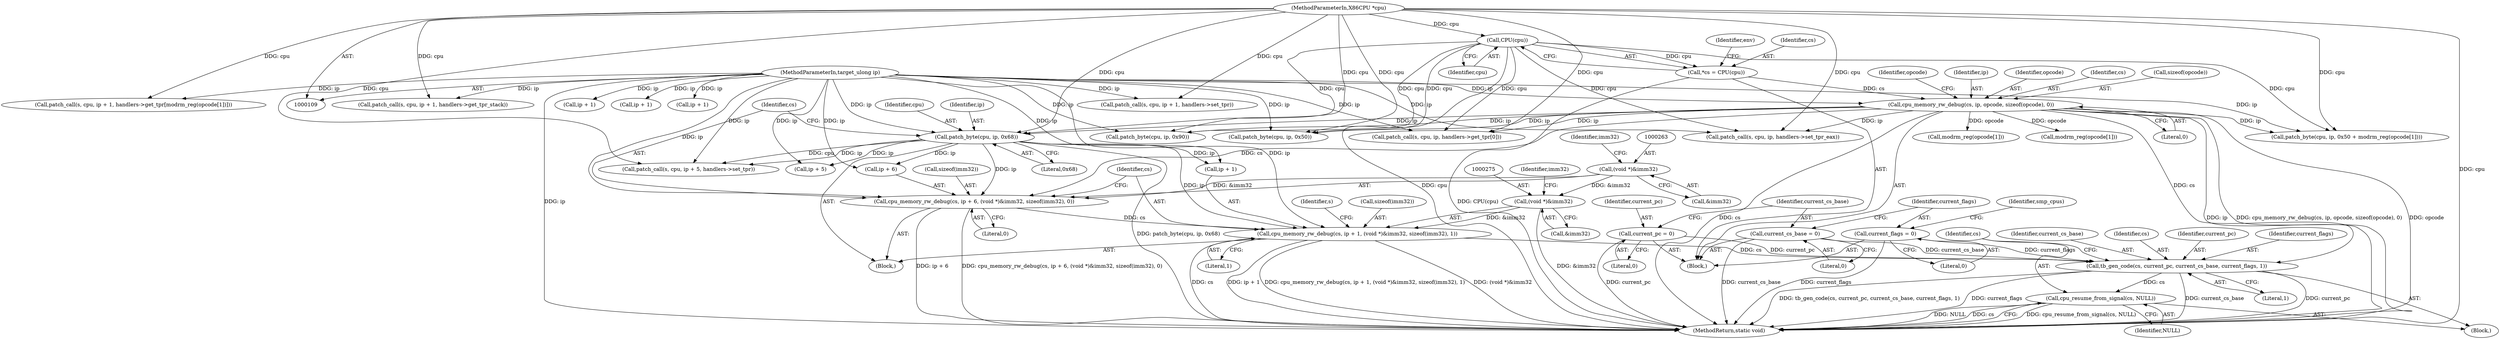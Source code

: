 digraph "0_qemu_691a02e2ce0c413236a78dee6f2651c937b09fb0@API" {
"1000319" [label="(Call,cpu_resume_from_signal(cs, NULL))"];
"1000313" [label="(Call,tb_gen_code(cs, current_pc, current_cs_base, current_flags, 1))"];
"1000180" [label="(Call,cpu_memory_rw_debug(cs, ip, opcode, sizeof(opcode), 0))"];
"1000115" [label="(Call,*cs = CPU(cpu))"];
"1000117" [label="(Call,CPU(cpu))"];
"1000111" [label="(MethodParameterIn,X86CPU *cpu)"];
"1000112" [label="(MethodParameterIn,target_ulong ip)"];
"1000269" [label="(Call,cpu_memory_rw_debug(cs, ip + 1, (void *)&imm32, sizeof(imm32), 1))"];
"1000257" [label="(Call,cpu_memory_rw_debug(cs, ip + 6, (void *)&imm32, sizeof(imm32), 0))"];
"1000253" [label="(Call,patch_byte(cpu, ip, 0x68))"];
"1000262" [label="(Call,(void *)&imm32)"];
"1000274" [label="(Call,(void *)&imm32)"];
"1000133" [label="(Call,current_pc = 0)"];
"1000137" [label="(Call,current_cs_base = 0)"];
"1000141" [label="(Call,current_flags = 0)"];
"1000271" [label="(Call,ip + 1)"];
"1000191" [label="(Block,)"];
"1000316" [label="(Identifier,current_cs_base)"];
"1000281" [label="(Call,patch_call(s, cpu, ip + 5, handlers->set_tpr))"];
"1000146" [label="(Identifier,smp_cpus)"];
"1000292" [label="(Call,patch_byte(cpu, ip, 0x50))"];
"1000112" [label="(MethodParameterIn,target_ulong ip)"];
"1000254" [label="(Identifier,cpu)"];
"1000276" [label="(Call,&imm32)"];
"1000139" [label="(Literal,0)"];
"1000269" [label="(Call,cpu_memory_rw_debug(cs, ip + 1, (void *)&imm32, sizeof(imm32), 1))"];
"1000299" [label="(Call,ip + 1)"];
"1000183" [label="(Identifier,opcode)"];
"1000280" [label="(Literal,1)"];
"1000113" [label="(Block,)"];
"1000116" [label="(Identifier,cs)"];
"1000296" [label="(Call,patch_call(s, cpu, ip + 1, handlers->get_tpr_stack))"];
"1000321" [label="(Identifier,NULL)"];
"1000227" [label="(Call,modrm_reg(opcode[1]))"];
"1000180" [label="(Call,cpu_memory_rw_debug(cs, ip, opcode, sizeof(opcode), 0))"];
"1000318" [label="(Literal,1)"];
"1000284" [label="(Call,ip + 5)"];
"1000322" [label="(MethodReturn,static void)"];
"1000314" [label="(Identifier,cs)"];
"1000111" [label="(MethodParameterIn,X86CPU *cpu)"];
"1000118" [label="(Identifier,cpu)"];
"1000233" [label="(Call,patch_call(s, cpu, ip, handlers->get_tpr[0]))"];
"1000270" [label="(Identifier,cs)"];
"1000274" [label="(Call,(void *)&imm32)"];
"1000266" [label="(Call,sizeof(imm32))"];
"1000256" [label="(Literal,0x68)"];
"1000213" [label="(Call,patch_byte(cpu, ip, 0x90))"];
"1000205" [label="(Call,ip + 1)"];
"1000262" [label="(Call,(void *)&imm32)"];
"1000313" [label="(Call,tb_gen_code(cs, current_pc, current_cs_base, current_flags, 1))"];
"1000198" [label="(Call,modrm_reg(opcode[1]))"];
"1000133" [label="(Call,current_pc = 0)"];
"1000279" [label="(Identifier,imm32)"];
"1000186" [label="(Literal,0)"];
"1000315" [label="(Identifier,current_pc)"];
"1000181" [label="(Identifier,cs)"];
"1000193" [label="(Call,patch_byte(cpu, ip, 0x50 + modrm_reg(opcode[1])))"];
"1000244" [label="(Call,patch_call(s, cpu, ip, handlers->set_tpr_eax))"];
"1000253" [label="(Call,patch_byte(cpu, ip, 0x68))"];
"1000278" [label="(Call,sizeof(imm32))"];
"1000264" [label="(Call,&imm32)"];
"1000267" [label="(Identifier,imm32)"];
"1000115" [label="(Call,*cs = CPU(cpu))"];
"1000138" [label="(Identifier,current_cs_base)"];
"1000137" [label="(Call,current_cs_base = 0)"];
"1000312" [label="(Block,)"];
"1000121" [label="(Identifier,env)"];
"1000202" [label="(Call,patch_call(s, cpu, ip + 1, handlers->set_tpr))"];
"1000217" [label="(Call,patch_call(s, cpu, ip + 1, handlers->get_tpr[modrm_reg(opcode[1])]))"];
"1000143" [label="(Literal,0)"];
"1000142" [label="(Identifier,current_flags)"];
"1000282" [label="(Identifier,s)"];
"1000220" [label="(Call,ip + 1)"];
"1000135" [label="(Literal,0)"];
"1000134" [label="(Identifier,current_pc)"];
"1000259" [label="(Call,ip + 6)"];
"1000184" [label="(Call,sizeof(opcode))"];
"1000189" [label="(Identifier,opcode)"];
"1000317" [label="(Identifier,current_flags)"];
"1000320" [label="(Identifier,cs)"];
"1000141" [label="(Call,current_flags = 0)"];
"1000117" [label="(Call,CPU(cpu))"];
"1000255" [label="(Identifier,ip)"];
"1000182" [label="(Identifier,ip)"];
"1000319" [label="(Call,cpu_resume_from_signal(cs, NULL))"];
"1000257" [label="(Call,cpu_memory_rw_debug(cs, ip + 6, (void *)&imm32, sizeof(imm32), 0))"];
"1000258" [label="(Identifier,cs)"];
"1000268" [label="(Literal,0)"];
"1000319" -> "1000312"  [label="AST: "];
"1000319" -> "1000321"  [label="CFG: "];
"1000320" -> "1000319"  [label="AST: "];
"1000321" -> "1000319"  [label="AST: "];
"1000322" -> "1000319"  [label="CFG: "];
"1000319" -> "1000322"  [label="DDG: cpu_resume_from_signal(cs, NULL)"];
"1000319" -> "1000322"  [label="DDG: NULL"];
"1000319" -> "1000322"  [label="DDG: cs"];
"1000313" -> "1000319"  [label="DDG: cs"];
"1000313" -> "1000312"  [label="AST: "];
"1000313" -> "1000318"  [label="CFG: "];
"1000314" -> "1000313"  [label="AST: "];
"1000315" -> "1000313"  [label="AST: "];
"1000316" -> "1000313"  [label="AST: "];
"1000317" -> "1000313"  [label="AST: "];
"1000318" -> "1000313"  [label="AST: "];
"1000320" -> "1000313"  [label="CFG: "];
"1000313" -> "1000322"  [label="DDG: current_pc"];
"1000313" -> "1000322"  [label="DDG: current_cs_base"];
"1000313" -> "1000322"  [label="DDG: tb_gen_code(cs, current_pc, current_cs_base, current_flags, 1)"];
"1000313" -> "1000322"  [label="DDG: current_flags"];
"1000180" -> "1000313"  [label="DDG: cs"];
"1000269" -> "1000313"  [label="DDG: cs"];
"1000133" -> "1000313"  [label="DDG: current_pc"];
"1000137" -> "1000313"  [label="DDG: current_cs_base"];
"1000141" -> "1000313"  [label="DDG: current_flags"];
"1000180" -> "1000113"  [label="AST: "];
"1000180" -> "1000186"  [label="CFG: "];
"1000181" -> "1000180"  [label="AST: "];
"1000182" -> "1000180"  [label="AST: "];
"1000183" -> "1000180"  [label="AST: "];
"1000184" -> "1000180"  [label="AST: "];
"1000186" -> "1000180"  [label="AST: "];
"1000189" -> "1000180"  [label="CFG: "];
"1000180" -> "1000322"  [label="DDG: cs"];
"1000180" -> "1000322"  [label="DDG: ip"];
"1000180" -> "1000322"  [label="DDG: cpu_memory_rw_debug(cs, ip, opcode, sizeof(opcode), 0)"];
"1000180" -> "1000322"  [label="DDG: opcode"];
"1000115" -> "1000180"  [label="DDG: cs"];
"1000112" -> "1000180"  [label="DDG: ip"];
"1000180" -> "1000193"  [label="DDG: ip"];
"1000180" -> "1000198"  [label="DDG: opcode"];
"1000180" -> "1000213"  [label="DDG: ip"];
"1000180" -> "1000227"  [label="DDG: opcode"];
"1000180" -> "1000233"  [label="DDG: ip"];
"1000180" -> "1000244"  [label="DDG: ip"];
"1000180" -> "1000253"  [label="DDG: ip"];
"1000180" -> "1000257"  [label="DDG: cs"];
"1000180" -> "1000292"  [label="DDG: ip"];
"1000115" -> "1000113"  [label="AST: "];
"1000115" -> "1000117"  [label="CFG: "];
"1000116" -> "1000115"  [label="AST: "];
"1000117" -> "1000115"  [label="AST: "];
"1000121" -> "1000115"  [label="CFG: "];
"1000115" -> "1000322"  [label="DDG: CPU(cpu)"];
"1000117" -> "1000115"  [label="DDG: cpu"];
"1000117" -> "1000118"  [label="CFG: "];
"1000118" -> "1000117"  [label="AST: "];
"1000117" -> "1000322"  [label="DDG: cpu"];
"1000111" -> "1000117"  [label="DDG: cpu"];
"1000117" -> "1000193"  [label="DDG: cpu"];
"1000117" -> "1000213"  [label="DDG: cpu"];
"1000117" -> "1000233"  [label="DDG: cpu"];
"1000117" -> "1000244"  [label="DDG: cpu"];
"1000117" -> "1000253"  [label="DDG: cpu"];
"1000117" -> "1000292"  [label="DDG: cpu"];
"1000111" -> "1000109"  [label="AST: "];
"1000111" -> "1000322"  [label="DDG: cpu"];
"1000111" -> "1000193"  [label="DDG: cpu"];
"1000111" -> "1000202"  [label="DDG: cpu"];
"1000111" -> "1000213"  [label="DDG: cpu"];
"1000111" -> "1000217"  [label="DDG: cpu"];
"1000111" -> "1000233"  [label="DDG: cpu"];
"1000111" -> "1000244"  [label="DDG: cpu"];
"1000111" -> "1000253"  [label="DDG: cpu"];
"1000111" -> "1000281"  [label="DDG: cpu"];
"1000111" -> "1000292"  [label="DDG: cpu"];
"1000111" -> "1000296"  [label="DDG: cpu"];
"1000112" -> "1000109"  [label="AST: "];
"1000112" -> "1000322"  [label="DDG: ip"];
"1000112" -> "1000193"  [label="DDG: ip"];
"1000112" -> "1000202"  [label="DDG: ip"];
"1000112" -> "1000205"  [label="DDG: ip"];
"1000112" -> "1000213"  [label="DDG: ip"];
"1000112" -> "1000217"  [label="DDG: ip"];
"1000112" -> "1000220"  [label="DDG: ip"];
"1000112" -> "1000233"  [label="DDG: ip"];
"1000112" -> "1000244"  [label="DDG: ip"];
"1000112" -> "1000253"  [label="DDG: ip"];
"1000112" -> "1000257"  [label="DDG: ip"];
"1000112" -> "1000259"  [label="DDG: ip"];
"1000112" -> "1000269"  [label="DDG: ip"];
"1000112" -> "1000271"  [label="DDG: ip"];
"1000112" -> "1000281"  [label="DDG: ip"];
"1000112" -> "1000284"  [label="DDG: ip"];
"1000112" -> "1000292"  [label="DDG: ip"];
"1000112" -> "1000296"  [label="DDG: ip"];
"1000112" -> "1000299"  [label="DDG: ip"];
"1000269" -> "1000191"  [label="AST: "];
"1000269" -> "1000280"  [label="CFG: "];
"1000270" -> "1000269"  [label="AST: "];
"1000271" -> "1000269"  [label="AST: "];
"1000274" -> "1000269"  [label="AST: "];
"1000278" -> "1000269"  [label="AST: "];
"1000280" -> "1000269"  [label="AST: "];
"1000282" -> "1000269"  [label="CFG: "];
"1000269" -> "1000322"  [label="DDG: cpu_memory_rw_debug(cs, ip + 1, (void *)&imm32, sizeof(imm32), 1)"];
"1000269" -> "1000322"  [label="DDG: (void *)&imm32"];
"1000269" -> "1000322"  [label="DDG: cs"];
"1000269" -> "1000322"  [label="DDG: ip + 1"];
"1000257" -> "1000269"  [label="DDG: cs"];
"1000253" -> "1000269"  [label="DDG: ip"];
"1000274" -> "1000269"  [label="DDG: &imm32"];
"1000257" -> "1000191"  [label="AST: "];
"1000257" -> "1000268"  [label="CFG: "];
"1000258" -> "1000257"  [label="AST: "];
"1000259" -> "1000257"  [label="AST: "];
"1000262" -> "1000257"  [label="AST: "];
"1000266" -> "1000257"  [label="AST: "];
"1000268" -> "1000257"  [label="AST: "];
"1000270" -> "1000257"  [label="CFG: "];
"1000257" -> "1000322"  [label="DDG: ip + 6"];
"1000257" -> "1000322"  [label="DDG: cpu_memory_rw_debug(cs, ip + 6, (void *)&imm32, sizeof(imm32), 0)"];
"1000253" -> "1000257"  [label="DDG: ip"];
"1000262" -> "1000257"  [label="DDG: &imm32"];
"1000253" -> "1000191"  [label="AST: "];
"1000253" -> "1000256"  [label="CFG: "];
"1000254" -> "1000253"  [label="AST: "];
"1000255" -> "1000253"  [label="AST: "];
"1000256" -> "1000253"  [label="AST: "];
"1000258" -> "1000253"  [label="CFG: "];
"1000253" -> "1000322"  [label="DDG: patch_byte(cpu, ip, 0x68)"];
"1000253" -> "1000259"  [label="DDG: ip"];
"1000253" -> "1000271"  [label="DDG: ip"];
"1000253" -> "1000281"  [label="DDG: cpu"];
"1000253" -> "1000281"  [label="DDG: ip"];
"1000253" -> "1000284"  [label="DDG: ip"];
"1000262" -> "1000264"  [label="CFG: "];
"1000263" -> "1000262"  [label="AST: "];
"1000264" -> "1000262"  [label="AST: "];
"1000267" -> "1000262"  [label="CFG: "];
"1000262" -> "1000274"  [label="DDG: &imm32"];
"1000274" -> "1000276"  [label="CFG: "];
"1000275" -> "1000274"  [label="AST: "];
"1000276" -> "1000274"  [label="AST: "];
"1000279" -> "1000274"  [label="CFG: "];
"1000274" -> "1000322"  [label="DDG: &imm32"];
"1000133" -> "1000113"  [label="AST: "];
"1000133" -> "1000135"  [label="CFG: "];
"1000134" -> "1000133"  [label="AST: "];
"1000135" -> "1000133"  [label="AST: "];
"1000138" -> "1000133"  [label="CFG: "];
"1000133" -> "1000322"  [label="DDG: current_pc"];
"1000137" -> "1000113"  [label="AST: "];
"1000137" -> "1000139"  [label="CFG: "];
"1000138" -> "1000137"  [label="AST: "];
"1000139" -> "1000137"  [label="AST: "];
"1000142" -> "1000137"  [label="CFG: "];
"1000137" -> "1000322"  [label="DDG: current_cs_base"];
"1000141" -> "1000113"  [label="AST: "];
"1000141" -> "1000143"  [label="CFG: "];
"1000142" -> "1000141"  [label="AST: "];
"1000143" -> "1000141"  [label="AST: "];
"1000146" -> "1000141"  [label="CFG: "];
"1000141" -> "1000322"  [label="DDG: current_flags"];
}
